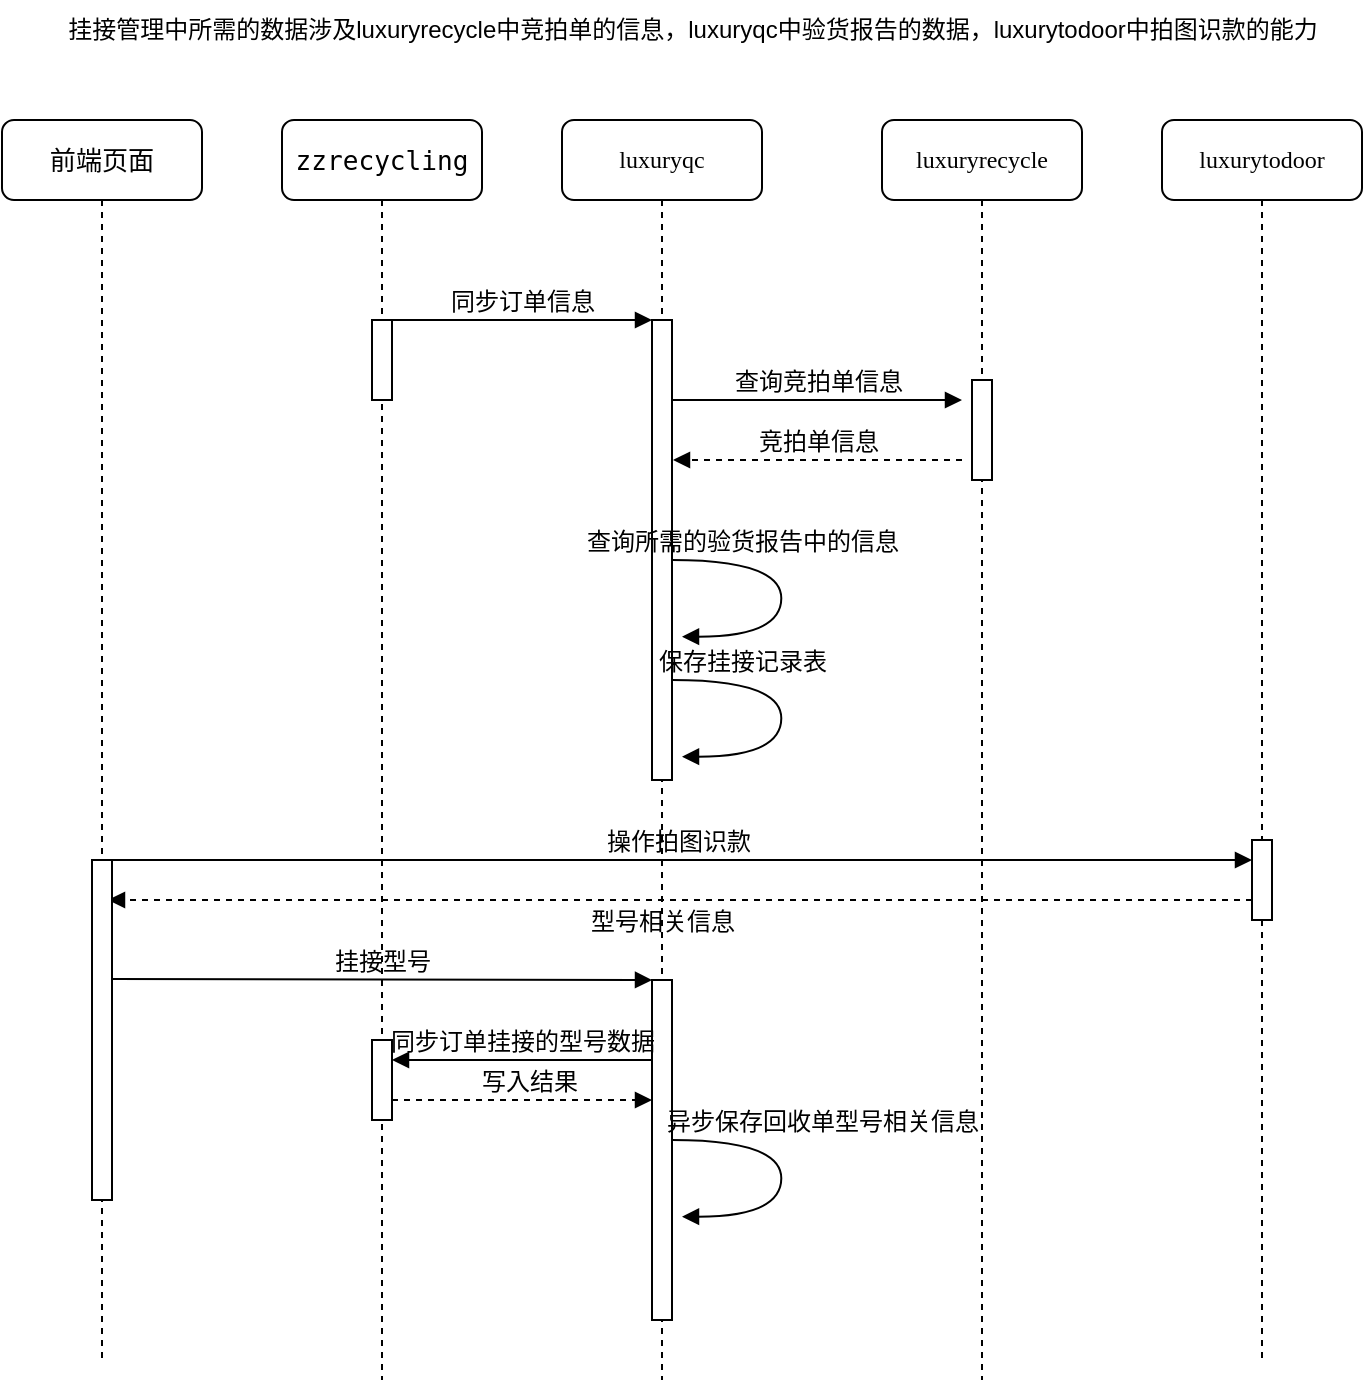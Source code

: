 <mxfile version="26.2.3">
  <diagram name="Page-1" id="13e1069c-82ec-6db2-03f1-153e76fe0fe0">
    <mxGraphModel dx="2359" dy="655" grid="1" gridSize="10" guides="1" tooltips="1" connect="1" arrows="1" fold="1" page="1" pageScale="1" pageWidth="1100" pageHeight="850" background="none" math="0" shadow="0">
      <root>
        <mxCell id="0" />
        <mxCell id="1" parent="0" />
        <mxCell id="7baba1c4bc27f4b0-2" value="luxuryqc" style="shape=umlLifeline;perimeter=lifelinePerimeter;whiteSpace=wrap;html=1;container=1;collapsible=0;recursiveResize=0;outlineConnect=0;rounded=1;shadow=0;comic=0;labelBackgroundColor=none;strokeWidth=1;fontFamily=Verdana;fontSize=12;align=center;" parent="1" vertex="1">
          <mxGeometry x="240" y="80" width="100" height="630" as="geometry" />
        </mxCell>
        <mxCell id="7baba1c4bc27f4b0-10" value="" style="html=1;points=[];perimeter=orthogonalPerimeter;rounded=0;shadow=0;comic=0;labelBackgroundColor=none;strokeWidth=1;fontFamily=Verdana;fontSize=12;align=center;" parent="7baba1c4bc27f4b0-2" vertex="1">
          <mxGeometry x="45" y="100" width="10" height="230" as="geometry" />
        </mxCell>
        <mxCell id="7baba1c4bc27f4b0-39" value="查询所需的验货报告中的信息" style="html=1;verticalAlign=bottom;endArrow=block;labelBackgroundColor=none;fontFamily=Verdana;fontSize=12;elbow=vertical;edgeStyle=orthogonalEdgeStyle;curved=1;entryX=1;entryY=0.286;entryPerimeter=0;exitX=1.038;exitY=0.345;exitPerimeter=0;" parent="7baba1c4bc27f4b0-2" edge="1">
          <mxGeometry x="-0.509" relative="1" as="geometry">
            <mxPoint x="55.003" y="220" as="sourcePoint" />
            <mxPoint x="60.003" y="258.333" as="targetPoint" />
            <Array as="points">
              <mxPoint x="109.67" y="220" />
              <mxPoint x="109.67" y="258" />
            </Array>
            <mxPoint as="offset" />
          </mxGeometry>
        </mxCell>
        <mxCell id="lrC6P79h6cci-XzxTVAl-6" value="保存挂接记录表" style="html=1;verticalAlign=bottom;endArrow=block;labelBackgroundColor=none;fontFamily=Verdana;fontSize=12;elbow=vertical;edgeStyle=orthogonalEdgeStyle;curved=1;entryX=1;entryY=0.286;entryPerimeter=0;exitX=1.038;exitY=0.345;exitPerimeter=0;" edge="1" parent="7baba1c4bc27f4b0-2">
          <mxGeometry x="-0.509" relative="1" as="geometry">
            <mxPoint x="55.003" y="280" as="sourcePoint" />
            <mxPoint x="60.003" y="318.333" as="targetPoint" />
            <Array as="points">
              <mxPoint x="109.67" y="280" />
              <mxPoint x="109.67" y="318" />
            </Array>
            <mxPoint as="offset" />
          </mxGeometry>
        </mxCell>
        <mxCell id="lrC6P79h6cci-XzxTVAl-9" value="型号相关信息" style="html=1;verticalAlign=bottom;endArrow=block;labelBackgroundColor=none;fontFamily=Verdana;fontSize=12;edgeStyle=elbowEdgeStyle;elbow=vertical;exitX=0.8;exitY=0.118;exitDx=0;exitDy=0;exitPerimeter=0;entryX=0.8;entryY=0.118;entryDx=0;entryDy=0;entryPerimeter=0;dashed=1;" edge="1" parent="7baba1c4bc27f4b0-2" target="lrC6P79h6cci-XzxTVAl-11">
          <mxGeometry x="0.031" y="20" relative="1" as="geometry">
            <mxPoint x="345" y="390" as="sourcePoint" />
            <mxPoint x="55" y="390" as="targetPoint" />
            <mxPoint as="offset" />
          </mxGeometry>
        </mxCell>
        <mxCell id="lrC6P79h6cci-XzxTVAl-12" value="" style="html=1;points=[];perimeter=orthogonalPerimeter;rounded=0;shadow=0;comic=0;labelBackgroundColor=none;strokeWidth=1;fontFamily=Verdana;fontSize=12;align=center;" vertex="1" parent="7baba1c4bc27f4b0-2">
          <mxGeometry x="45" y="430" width="10" height="170" as="geometry" />
        </mxCell>
        <mxCell id="lrC6P79h6cci-XzxTVAl-14" value="异步保存回收单型号相关信息" style="html=1;verticalAlign=bottom;endArrow=block;labelBackgroundColor=none;fontFamily=Verdana;fontSize=12;elbow=vertical;edgeStyle=orthogonalEdgeStyle;curved=1;entryX=1;entryY=0.286;entryPerimeter=0;exitX=1.038;exitY=0.345;exitPerimeter=0;" edge="1" parent="7baba1c4bc27f4b0-2">
          <mxGeometry x="-0.233" y="20" relative="1" as="geometry">
            <mxPoint x="55.003" y="510" as="sourcePoint" />
            <mxPoint x="60.003" y="548.333" as="targetPoint" />
            <Array as="points">
              <mxPoint x="109.67" y="510" />
              <mxPoint x="109.67" y="548" />
            </Array>
            <mxPoint as="offset" />
          </mxGeometry>
        </mxCell>
        <mxCell id="lrC6P79h6cci-XzxTVAl-17" value="同步订单挂接的型号数据" style="html=1;verticalAlign=bottom;endArrow=block;labelBackgroundColor=none;fontFamily=Verdana;fontSize=12;edgeStyle=elbowEdgeStyle;elbow=vertical;entryX=0;entryY=0;entryDx=0;entryDy=0;" edge="1" parent="7baba1c4bc27f4b0-2">
          <mxGeometry relative="1" as="geometry">
            <mxPoint x="45" y="470" as="sourcePoint" />
            <mxPoint x="-85" y="470" as="targetPoint" />
          </mxGeometry>
        </mxCell>
        <mxCell id="7baba1c4bc27f4b0-3" value="luxuryrecycle" style="shape=umlLifeline;perimeter=lifelinePerimeter;whiteSpace=wrap;html=1;container=1;collapsible=0;recursiveResize=0;outlineConnect=0;rounded=1;shadow=0;comic=0;labelBackgroundColor=none;strokeWidth=1;fontFamily=Verdana;fontSize=12;align=center;" parent="1" vertex="1">
          <mxGeometry x="400" y="80" width="100" height="630" as="geometry" />
        </mxCell>
        <mxCell id="lrC6P79h6cci-XzxTVAl-3" value="" style="html=1;points=[];perimeter=orthogonalPerimeter;rounded=0;shadow=0;comic=0;labelBackgroundColor=none;strokeWidth=1;fontFamily=Verdana;fontSize=12;align=center;" vertex="1" parent="7baba1c4bc27f4b0-3">
          <mxGeometry x="45" y="130" width="10" height="50" as="geometry" />
        </mxCell>
        <mxCell id="lrC6P79h6cci-XzxTVAl-4" value="查询竞拍单信息" style="html=1;verticalAlign=bottom;endArrow=block;labelBackgroundColor=none;fontFamily=Verdana;fontSize=12;edgeStyle=elbowEdgeStyle;elbow=vertical;" edge="1" parent="7baba1c4bc27f4b0-3">
          <mxGeometry relative="1" as="geometry">
            <mxPoint x="-105" y="140" as="sourcePoint" />
            <mxPoint x="40" y="140" as="targetPoint" />
          </mxGeometry>
        </mxCell>
        <mxCell id="7baba1c4bc27f4b0-4" value="luxurytodoor" style="shape=umlLifeline;perimeter=lifelinePerimeter;whiteSpace=wrap;html=1;container=1;collapsible=0;recursiveResize=0;outlineConnect=0;rounded=1;shadow=0;comic=0;labelBackgroundColor=none;strokeWidth=1;fontFamily=Verdana;fontSize=12;align=center;" parent="1" vertex="1">
          <mxGeometry x="540" y="80" width="100" height="620" as="geometry" />
        </mxCell>
        <mxCell id="7baba1c4bc27f4b0-8" value="&lt;div&gt;&lt;pre style=&quot;font-family: &amp;quot;JetBrains Mono&amp;quot;, monospace; font-size: 9.8pt;&quot;&gt;&lt;div style=&quot;&quot;&gt;&lt;pre style=&quot;font-family: &amp;quot;JetBrains Mono&amp;quot;, monospace; font-size: 9.8pt;&quot;&gt;&lt;font style=&quot;color: rgb(0, 0, 0); background-color: rgb(255, 255, 255);&quot;&gt;zzrecycling&lt;/font&gt;&lt;/pre&gt;&lt;/div&gt;&lt;/pre&gt;&lt;/div&gt;" style="shape=umlLifeline;perimeter=lifelinePerimeter;whiteSpace=wrap;html=1;container=1;collapsible=0;recursiveResize=0;outlineConnect=0;rounded=1;shadow=0;comic=0;labelBackgroundColor=none;strokeWidth=1;fontFamily=Verdana;fontSize=12;align=center;" parent="1" vertex="1">
          <mxGeometry x="100" y="80" width="100" height="630" as="geometry" />
        </mxCell>
        <mxCell id="7baba1c4bc27f4b0-9" value="" style="html=1;points=[];perimeter=orthogonalPerimeter;rounded=0;shadow=0;comic=0;labelBackgroundColor=none;strokeWidth=1;fontFamily=Verdana;fontSize=12;align=center;" parent="7baba1c4bc27f4b0-8" vertex="1">
          <mxGeometry x="45" y="100" width="10" height="40" as="geometry" />
        </mxCell>
        <mxCell id="lrC6P79h6cci-XzxTVAl-13" value="挂接型号" style="html=1;verticalAlign=bottom;endArrow=block;labelBackgroundColor=none;fontFamily=Verdana;fontSize=12;edgeStyle=elbowEdgeStyle;elbow=vertical;" edge="1" parent="7baba1c4bc27f4b0-8">
          <mxGeometry relative="1" as="geometry">
            <mxPoint x="-85" y="429.5" as="sourcePoint" />
            <mxPoint x="185" y="430" as="targetPoint" />
            <Array as="points">
              <mxPoint x="-35" y="430" />
            </Array>
          </mxGeometry>
        </mxCell>
        <mxCell id="lrC6P79h6cci-XzxTVAl-16" value="" style="html=1;points=[];perimeter=orthogonalPerimeter;rounded=0;shadow=0;comic=0;labelBackgroundColor=none;strokeWidth=1;fontFamily=Verdana;fontSize=12;align=center;" vertex="1" parent="7baba1c4bc27f4b0-8">
          <mxGeometry x="45" y="460" width="10" height="40" as="geometry" />
        </mxCell>
        <mxCell id="lrC6P79h6cci-XzxTVAl-18" value="写入结果&amp;nbsp;" style="html=1;verticalAlign=bottom;endArrow=block;labelBackgroundColor=none;fontFamily=Verdana;fontSize=12;edgeStyle=elbowEdgeStyle;elbow=horizontal;entryX=0;entryY=0;entryDx=0;entryDy=0;dashed=1;" edge="1" parent="7baba1c4bc27f4b0-8">
          <mxGeometry x="0.077" relative="1" as="geometry">
            <mxPoint x="55" y="490" as="sourcePoint" />
            <mxPoint x="185" y="490" as="targetPoint" />
            <mxPoint as="offset" />
          </mxGeometry>
        </mxCell>
        <mxCell id="7baba1c4bc27f4b0-22" value="" style="html=1;points=[];perimeter=orthogonalPerimeter;rounded=0;shadow=0;comic=0;labelBackgroundColor=none;strokeWidth=1;fontFamily=Verdana;fontSize=12;align=center;" parent="1" vertex="1">
          <mxGeometry x="585" y="440" width="10" height="40" as="geometry" />
        </mxCell>
        <mxCell id="lrC6P79h6cci-XzxTVAl-5" value="竞拍单信息" style="html=1;verticalAlign=bottom;endArrow=block;labelBackgroundColor=none;fontFamily=Verdana;fontSize=12;edgeStyle=elbowEdgeStyle;elbow=vertical;dashed=1;" edge="1" parent="1">
          <mxGeometry relative="1" as="geometry">
            <mxPoint x="440" y="250" as="sourcePoint" />
            <mxPoint x="295.5" y="249.5" as="targetPoint" />
          </mxGeometry>
        </mxCell>
        <mxCell id="7baba1c4bc27f4b0-11" value="同步订单信息" style="html=1;verticalAlign=bottom;endArrow=block;labelBackgroundColor=none;fontFamily=Verdana;fontSize=12;edgeStyle=elbowEdgeStyle;elbow=vertical;entryX=0;entryY=0;entryDx=0;entryDy=0;" parent="1" source="7baba1c4bc27f4b0-9" target="7baba1c4bc27f4b0-10" edge="1">
          <mxGeometry relative="1" as="geometry">
            <mxPoint x="220" y="190" as="sourcePoint" />
          </mxGeometry>
        </mxCell>
        <mxCell id="lrC6P79h6cci-XzxTVAl-8" value="操作拍图识款" style="html=1;verticalAlign=bottom;endArrow=block;labelBackgroundColor=none;fontFamily=Verdana;fontSize=12;edgeStyle=elbowEdgeStyle;elbow=vertical;" edge="1" parent="1" source="lrC6P79h6cci-XzxTVAl-10">
          <mxGeometry relative="1" as="geometry">
            <mxPoint x="295" y="450" as="sourcePoint" />
            <mxPoint x="585" y="450" as="targetPoint" />
          </mxGeometry>
        </mxCell>
        <mxCell id="lrC6P79h6cci-XzxTVAl-10" value="&lt;pre style=&quot;font-family: &amp;quot;JetBrains Mono&amp;quot;, monospace; font-size: 9.8pt;&quot;&gt;&lt;div style=&quot;&quot;&gt;&lt;pre style=&quot;font-family: &amp;quot;JetBrains Mono&amp;quot;, monospace; font-size: 9.8pt;&quot;&gt;&lt;span style=&quot;background-color: rgb(255, 255, 255);&quot;&gt;前端页面&lt;/span&gt;&lt;/pre&gt;&lt;/div&gt;&lt;/pre&gt;" style="shape=umlLifeline;perimeter=lifelinePerimeter;whiteSpace=wrap;html=1;container=1;collapsible=0;recursiveResize=0;outlineConnect=0;rounded=1;shadow=0;comic=0;labelBackgroundColor=none;strokeWidth=1;fontFamily=Verdana;fontSize=12;align=center;" vertex="1" parent="1">
          <mxGeometry x="-40" y="80" width="100" height="620" as="geometry" />
        </mxCell>
        <mxCell id="lrC6P79h6cci-XzxTVAl-11" value="" style="html=1;points=[];perimeter=orthogonalPerimeter;rounded=0;shadow=0;comic=0;labelBackgroundColor=none;strokeWidth=1;fontFamily=Verdana;fontSize=12;align=center;" vertex="1" parent="lrC6P79h6cci-XzxTVAl-10">
          <mxGeometry x="45" y="370" width="10" height="170" as="geometry" />
        </mxCell>
        <mxCell id="lrC6P79h6cci-XzxTVAl-15" value="挂接管理中所需的数据涉及luxuryrecycle中竞拍单的信息，luxuryqc中验货报告的数据，luxurytodoor中拍图识款的能力" style="text;html=1;align=center;verticalAlign=middle;resizable=0;points=[];autosize=1;strokeColor=none;fillColor=none;" vertex="1" parent="1">
          <mxGeometry x="-20" y="20" width="650" height="30" as="geometry" />
        </mxCell>
      </root>
    </mxGraphModel>
  </diagram>
</mxfile>

